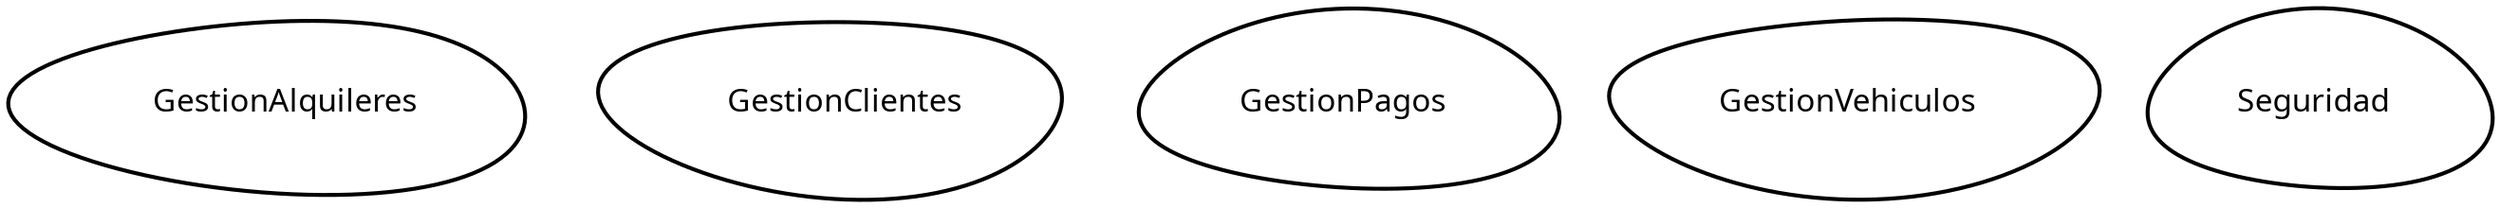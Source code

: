 digraph "ContextMapGraph" {
graph ["imagepath"="/tmp/GraphvizJava"]
"GestionAlquileres" ["margin"="0.3","orientation"="331","shape"="egg","fontsize"="16","style"="bold","label"="GestionAlquileres\n","fontname"="sans-serif"]
"GestionClientes" ["margin"="0.3","orientation"="309","shape"="egg","fontsize"="16","style"="bold","label"="GestionClientes\n","fontname"="sans-serif"]
"GestionPagos" ["margin"="0.3","orientation"="112","shape"="egg","fontsize"="16","style"="bold","label"="GestionPagos\n","fontname"="sans-serif"]
"GestionVehiculos" ["margin"="0.3","orientation"="68","shape"="egg","fontsize"="16","style"="bold","label"="GestionVehiculos\n","fontname"="sans-serif"]
"Seguridad" ["margin"="0.3","orientation"="115","shape"="egg","fontsize"="16","style"="bold","label"="Seguridad\n","fontname"="sans-serif"]
}